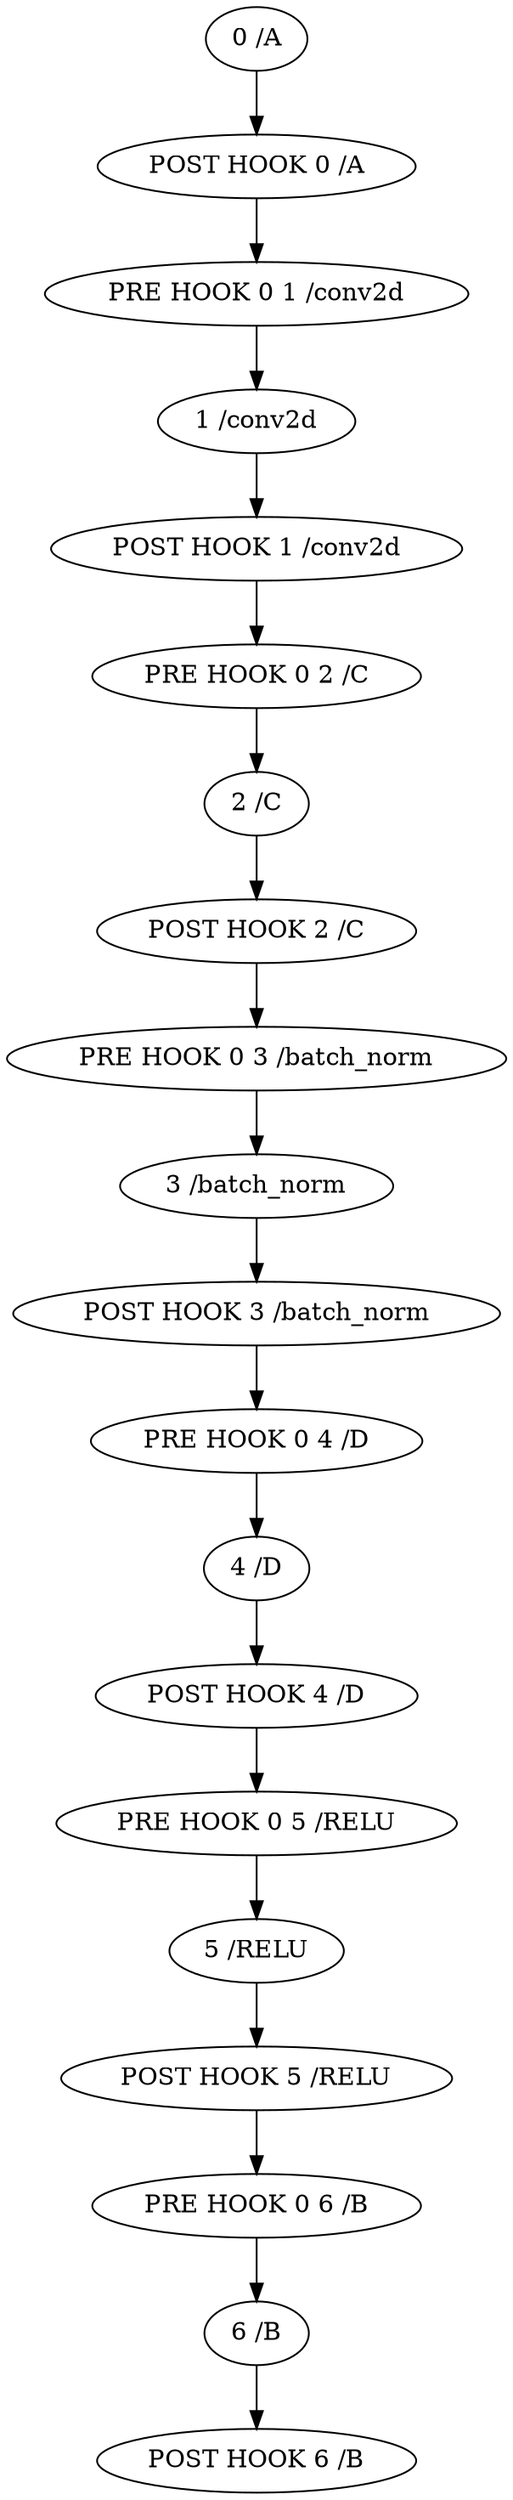 strict digraph  {
"0 /A" [associated_ip_node_keys="{'POST HOOK 0 /A'}", node_type="InsertionPointGraphNodeType.OPERATOR", regular_node_data="0 /A_0"];
"1 /conv2d" [associated_ip_node_keys="{'POST HOOK 1 /conv2d', 'PRE HOOK 0 1 /conv2d'}", node_type="InsertionPointGraphNodeType.OPERATOR", regular_node_data="1 /conv2d_0"];
"2 /C" [associated_ip_node_keys="{'PRE HOOK 0 2 /C', 'POST HOOK 2 /C'}", node_type="InsertionPointGraphNodeType.OPERATOR", regular_node_data="2 /C_0"];
"3 /batch_norm" [associated_ip_node_keys="{'PRE HOOK 0 3 /batch_norm', 'POST HOOK 3 /batch_norm'}", node_type="InsertionPointGraphNodeType.OPERATOR", regular_node_data="3 /batch_norm_0"];
"4 /D" [associated_ip_node_keys="{'PRE HOOK 0 4 /D', 'POST HOOK 4 /D'}", node_type="InsertionPointGraphNodeType.OPERATOR", regular_node_data="4 /D_0"];
"5 /RELU" [associated_ip_node_keys="{'PRE HOOK 0 5 /RELU', 'POST HOOK 5 /RELU'}", node_type="InsertionPointGraphNodeType.OPERATOR", regular_node_data="5 /RELU_0"];
"6 /B" [associated_ip_node_keys="{'POST HOOK 6 /B', 'PRE HOOK 0 6 /B'}", node_type="InsertionPointGraphNodeType.OPERATOR", regular_node_data="6 /B_0"];
"POST HOOK 0 /A" [insertion_point_data="TargetType.OPERATOR_POST_HOOK /A_0", node_type="InsertionPointGraphNodeType.INSERTION_POINT"];
"PRE HOOK 0 1 /conv2d" [insertion_point_data="TargetType.OPERATOR_PRE_HOOK 0 /conv2d_0", node_type="InsertionPointGraphNodeType.INSERTION_POINT"];
"POST HOOK 1 /conv2d" [insertion_point_data="TargetType.OPERATOR_POST_HOOK /conv2d_0", node_type="InsertionPointGraphNodeType.INSERTION_POINT"];
"PRE HOOK 0 2 /C" [insertion_point_data="TargetType.OPERATOR_PRE_HOOK 0 /C_0", node_type="InsertionPointGraphNodeType.INSERTION_POINT"];
"POST HOOK 2 /C" [insertion_point_data="TargetType.OPERATOR_POST_HOOK /C_0", node_type="InsertionPointGraphNodeType.INSERTION_POINT"];
"PRE HOOK 0 3 /batch_norm" [insertion_point_data="TargetType.OPERATOR_PRE_HOOK 0 /batch_norm_0", node_type="InsertionPointGraphNodeType.INSERTION_POINT"];
"POST HOOK 3 /batch_norm" [insertion_point_data="TargetType.OPERATOR_POST_HOOK /batch_norm_0", node_type="InsertionPointGraphNodeType.INSERTION_POINT"];
"PRE HOOK 0 4 /D" [insertion_point_data="TargetType.OPERATOR_PRE_HOOK 0 /D_0", node_type="InsertionPointGraphNodeType.INSERTION_POINT"];
"POST HOOK 4 /D" [insertion_point_data="TargetType.OPERATOR_POST_HOOK /D_0", node_type="InsertionPointGraphNodeType.INSERTION_POINT"];
"PRE HOOK 0 5 /RELU" [insertion_point_data="TargetType.OPERATOR_PRE_HOOK 0 /RELU_0", node_type="InsertionPointGraphNodeType.INSERTION_POINT"];
"POST HOOK 5 /RELU" [insertion_point_data="TargetType.OPERATOR_POST_HOOK /RELU_0", node_type="InsertionPointGraphNodeType.INSERTION_POINT"];
"PRE HOOK 0 6 /B" [insertion_point_data="TargetType.OPERATOR_PRE_HOOK 0 /B_0", node_type="InsertionPointGraphNodeType.INSERTION_POINT"];
"POST HOOK 6 /B" [insertion_point_data="TargetType.OPERATOR_POST_HOOK /B_0", node_type="InsertionPointGraphNodeType.INSERTION_POINT"];
"0 /A" -> "POST HOOK 0 /A";
"1 /conv2d" -> "POST HOOK 1 /conv2d";
"2 /C" -> "POST HOOK 2 /C";
"3 /batch_norm" -> "POST HOOK 3 /batch_norm";
"4 /D" -> "POST HOOK 4 /D";
"5 /RELU" -> "POST HOOK 5 /RELU";
"6 /B" -> "POST HOOK 6 /B";
"POST HOOK 0 /A" -> "PRE HOOK 0 1 /conv2d";
"PRE HOOK 0 1 /conv2d" -> "1 /conv2d";
"POST HOOK 1 /conv2d" -> "PRE HOOK 0 2 /C";
"PRE HOOK 0 2 /C" -> "2 /C";
"POST HOOK 2 /C" -> "PRE HOOK 0 3 /batch_norm";
"PRE HOOK 0 3 /batch_norm" -> "3 /batch_norm";
"POST HOOK 3 /batch_norm" -> "PRE HOOK 0 4 /D";
"PRE HOOK 0 4 /D" -> "4 /D";
"POST HOOK 4 /D" -> "PRE HOOK 0 5 /RELU";
"PRE HOOK 0 5 /RELU" -> "5 /RELU";
"POST HOOK 5 /RELU" -> "PRE HOOK 0 6 /B";
"PRE HOOK 0 6 /B" -> "6 /B";
}
